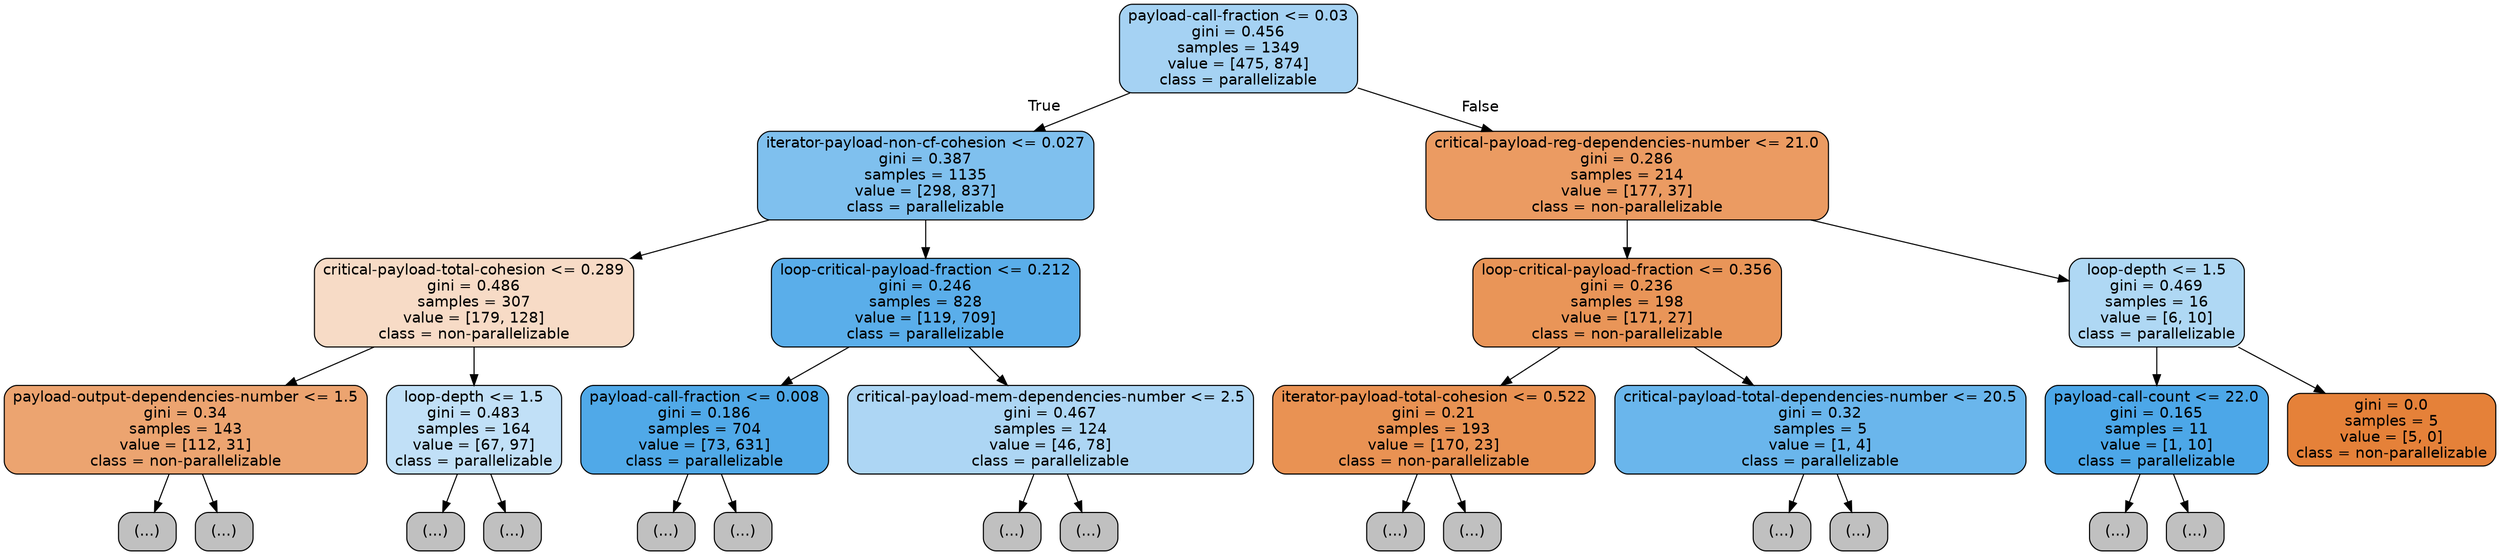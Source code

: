 digraph Tree {
node [shape=box, style="filled, rounded", color="black", fontname=helvetica] ;
edge [fontname=helvetica] ;
0 [label="payload-call-fraction <= 0.03\ngini = 0.456\nsamples = 1349\nvalue = [475, 874]\nclass = parallelizable", fillcolor="#399de574"] ;
1 [label="iterator-payload-non-cf-cohesion <= 0.027\ngini = 0.387\nsamples = 1135\nvalue = [298, 837]\nclass = parallelizable", fillcolor="#399de5a4"] ;
0 -> 1 [labeldistance=2.5, labelangle=45, headlabel="True"] ;
2 [label="critical-payload-total-cohesion <= 0.289\ngini = 0.486\nsamples = 307\nvalue = [179, 128]\nclass = non-parallelizable", fillcolor="#e5813949"] ;
1 -> 2 ;
3 [label="payload-output-dependencies-number <= 1.5\ngini = 0.34\nsamples = 143\nvalue = [112, 31]\nclass = non-parallelizable", fillcolor="#e58139b8"] ;
2 -> 3 ;
4 [label="(...)", fillcolor="#C0C0C0"] ;
3 -> 4 ;
21 [label="(...)", fillcolor="#C0C0C0"] ;
3 -> 21 ;
32 [label="loop-depth <= 1.5\ngini = 0.483\nsamples = 164\nvalue = [67, 97]\nclass = parallelizable", fillcolor="#399de54f"] ;
2 -> 32 ;
33 [label="(...)", fillcolor="#C0C0C0"] ;
32 -> 33 ;
38 [label="(...)", fillcolor="#C0C0C0"] ;
32 -> 38 ;
67 [label="loop-critical-payload-fraction <= 0.212\ngini = 0.246\nsamples = 828\nvalue = [119, 709]\nclass = parallelizable", fillcolor="#399de5d4"] ;
1 -> 67 ;
68 [label="payload-call-fraction <= 0.008\ngini = 0.186\nsamples = 704\nvalue = [73, 631]\nclass = parallelizable", fillcolor="#399de5e1"] ;
67 -> 68 ;
69 [label="(...)", fillcolor="#C0C0C0"] ;
68 -> 69 ;
176 [label="(...)", fillcolor="#C0C0C0"] ;
68 -> 176 ;
183 [label="critical-payload-mem-dependencies-number <= 2.5\ngini = 0.467\nsamples = 124\nvalue = [46, 78]\nclass = parallelizable", fillcolor="#399de569"] ;
67 -> 183 ;
184 [label="(...)", fillcolor="#C0C0C0"] ;
183 -> 184 ;
203 [label="(...)", fillcolor="#C0C0C0"] ;
183 -> 203 ;
230 [label="critical-payload-reg-dependencies-number <= 21.0\ngini = 0.286\nsamples = 214\nvalue = [177, 37]\nclass = non-parallelizable", fillcolor="#e58139ca"] ;
0 -> 230 [labeldistance=2.5, labelangle=-45, headlabel="False"] ;
231 [label="loop-critical-payload-fraction <= 0.356\ngini = 0.236\nsamples = 198\nvalue = [171, 27]\nclass = non-parallelizable", fillcolor="#e58139d7"] ;
230 -> 231 ;
232 [label="iterator-payload-total-cohesion <= 0.522\ngini = 0.21\nsamples = 193\nvalue = [170, 23]\nclass = non-parallelizable", fillcolor="#e58139dd"] ;
231 -> 232 ;
233 [label="(...)", fillcolor="#C0C0C0"] ;
232 -> 233 ;
266 [label="(...)", fillcolor="#C0C0C0"] ;
232 -> 266 ;
269 [label="critical-payload-total-dependencies-number <= 20.5\ngini = 0.32\nsamples = 5\nvalue = [1, 4]\nclass = parallelizable", fillcolor="#399de5bf"] ;
231 -> 269 ;
270 [label="(...)", fillcolor="#C0C0C0"] ;
269 -> 270 ;
271 [label="(...)", fillcolor="#C0C0C0"] ;
269 -> 271 ;
272 [label="loop-depth <= 1.5\ngini = 0.469\nsamples = 16\nvalue = [6, 10]\nclass = parallelizable", fillcolor="#399de566"] ;
230 -> 272 ;
273 [label="payload-call-count <= 22.0\ngini = 0.165\nsamples = 11\nvalue = [1, 10]\nclass = parallelizable", fillcolor="#399de5e6"] ;
272 -> 273 ;
274 [label="(...)", fillcolor="#C0C0C0"] ;
273 -> 274 ;
275 [label="(...)", fillcolor="#C0C0C0"] ;
273 -> 275 ;
276 [label="gini = 0.0\nsamples = 5\nvalue = [5, 0]\nclass = non-parallelizable", fillcolor="#e58139ff"] ;
272 -> 276 ;
}